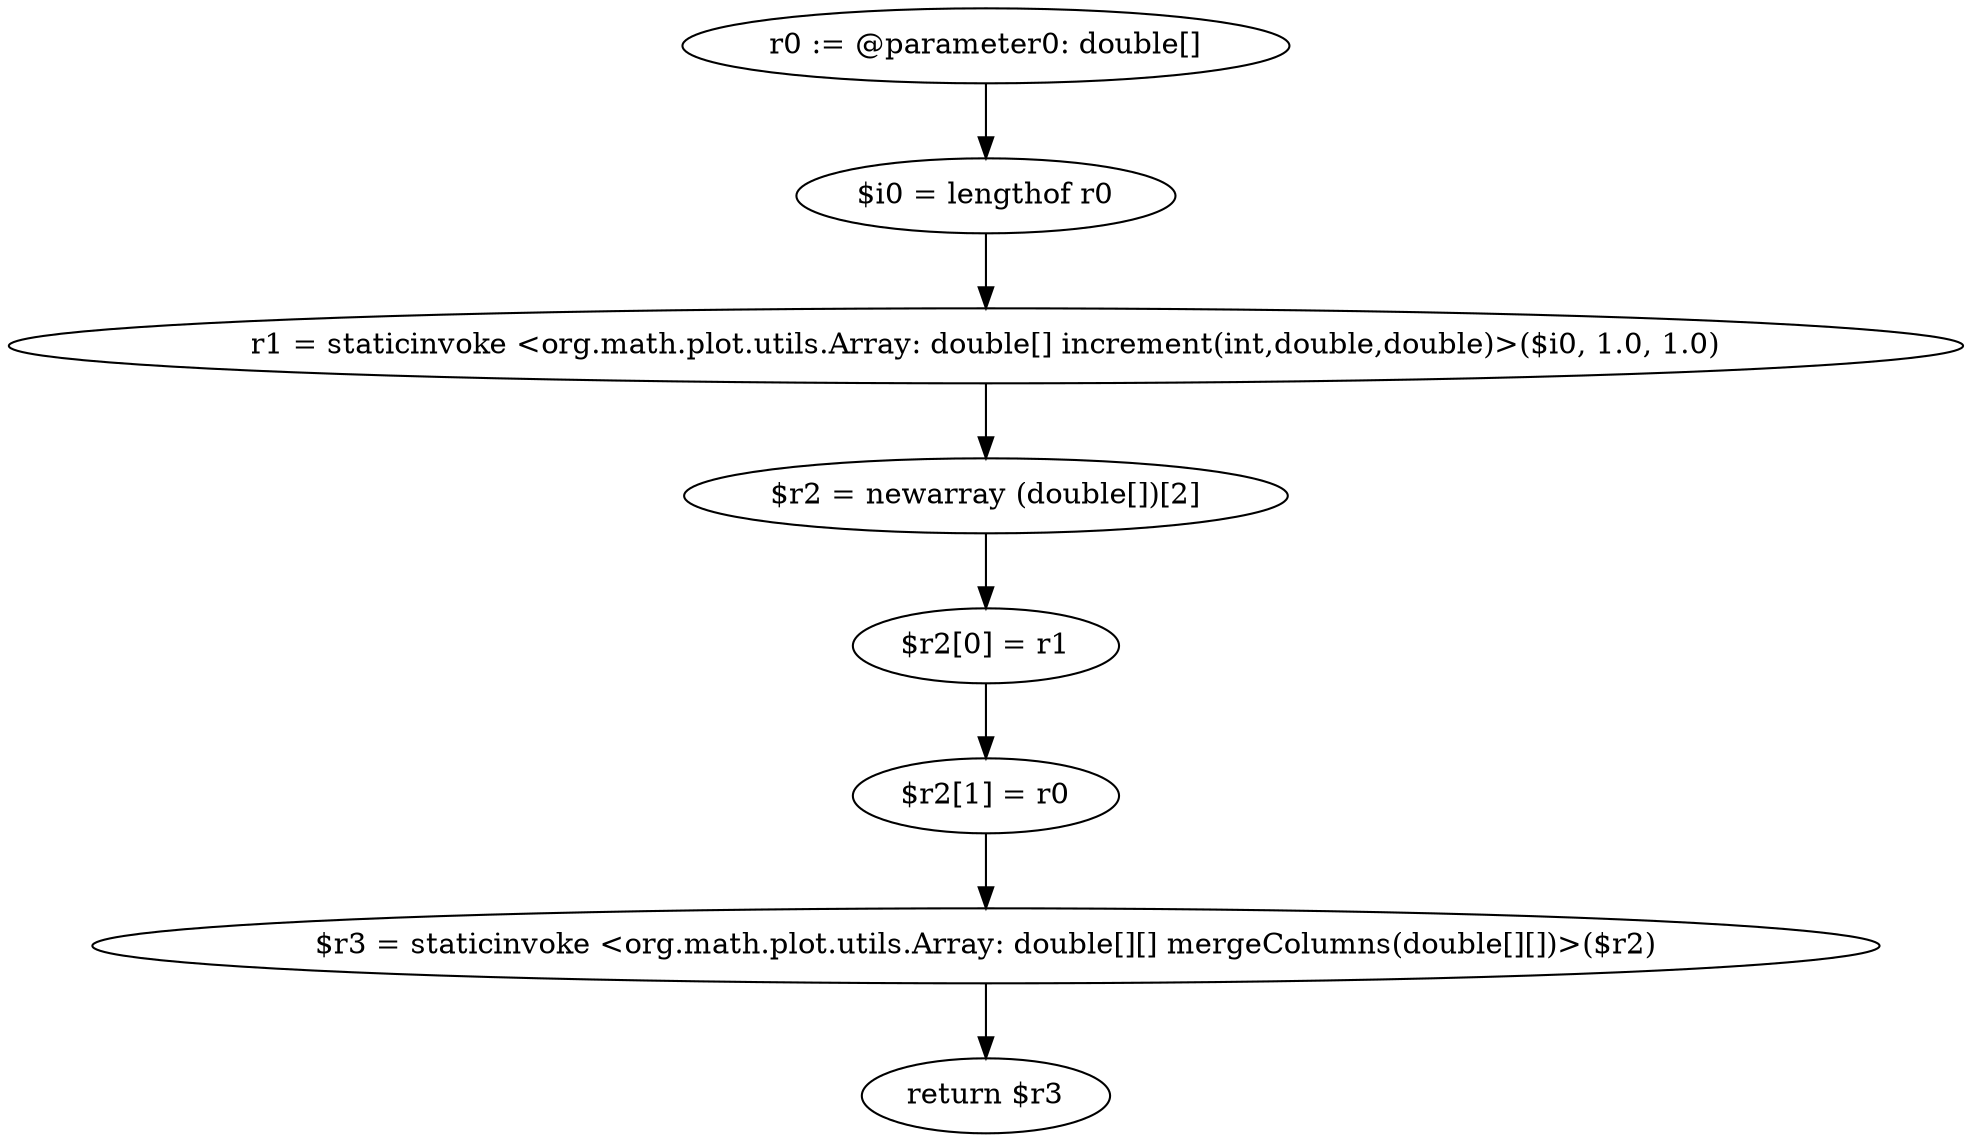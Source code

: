 digraph "unitGraph" {
    "r0 := @parameter0: double[]"
    "$i0 = lengthof r0"
    "r1 = staticinvoke <org.math.plot.utils.Array: double[] increment(int,double,double)>($i0, 1.0, 1.0)"
    "$r2 = newarray (double[])[2]"
    "$r2[0] = r1"
    "$r2[1] = r0"
    "$r3 = staticinvoke <org.math.plot.utils.Array: double[][] mergeColumns(double[][])>($r2)"
    "return $r3"
    "r0 := @parameter0: double[]"->"$i0 = lengthof r0";
    "$i0 = lengthof r0"->"r1 = staticinvoke <org.math.plot.utils.Array: double[] increment(int,double,double)>($i0, 1.0, 1.0)";
    "r1 = staticinvoke <org.math.plot.utils.Array: double[] increment(int,double,double)>($i0, 1.0, 1.0)"->"$r2 = newarray (double[])[2]";
    "$r2 = newarray (double[])[2]"->"$r2[0] = r1";
    "$r2[0] = r1"->"$r2[1] = r0";
    "$r2[1] = r0"->"$r3 = staticinvoke <org.math.plot.utils.Array: double[][] mergeColumns(double[][])>($r2)";
    "$r3 = staticinvoke <org.math.plot.utils.Array: double[][] mergeColumns(double[][])>($r2)"->"return $r3";
}
